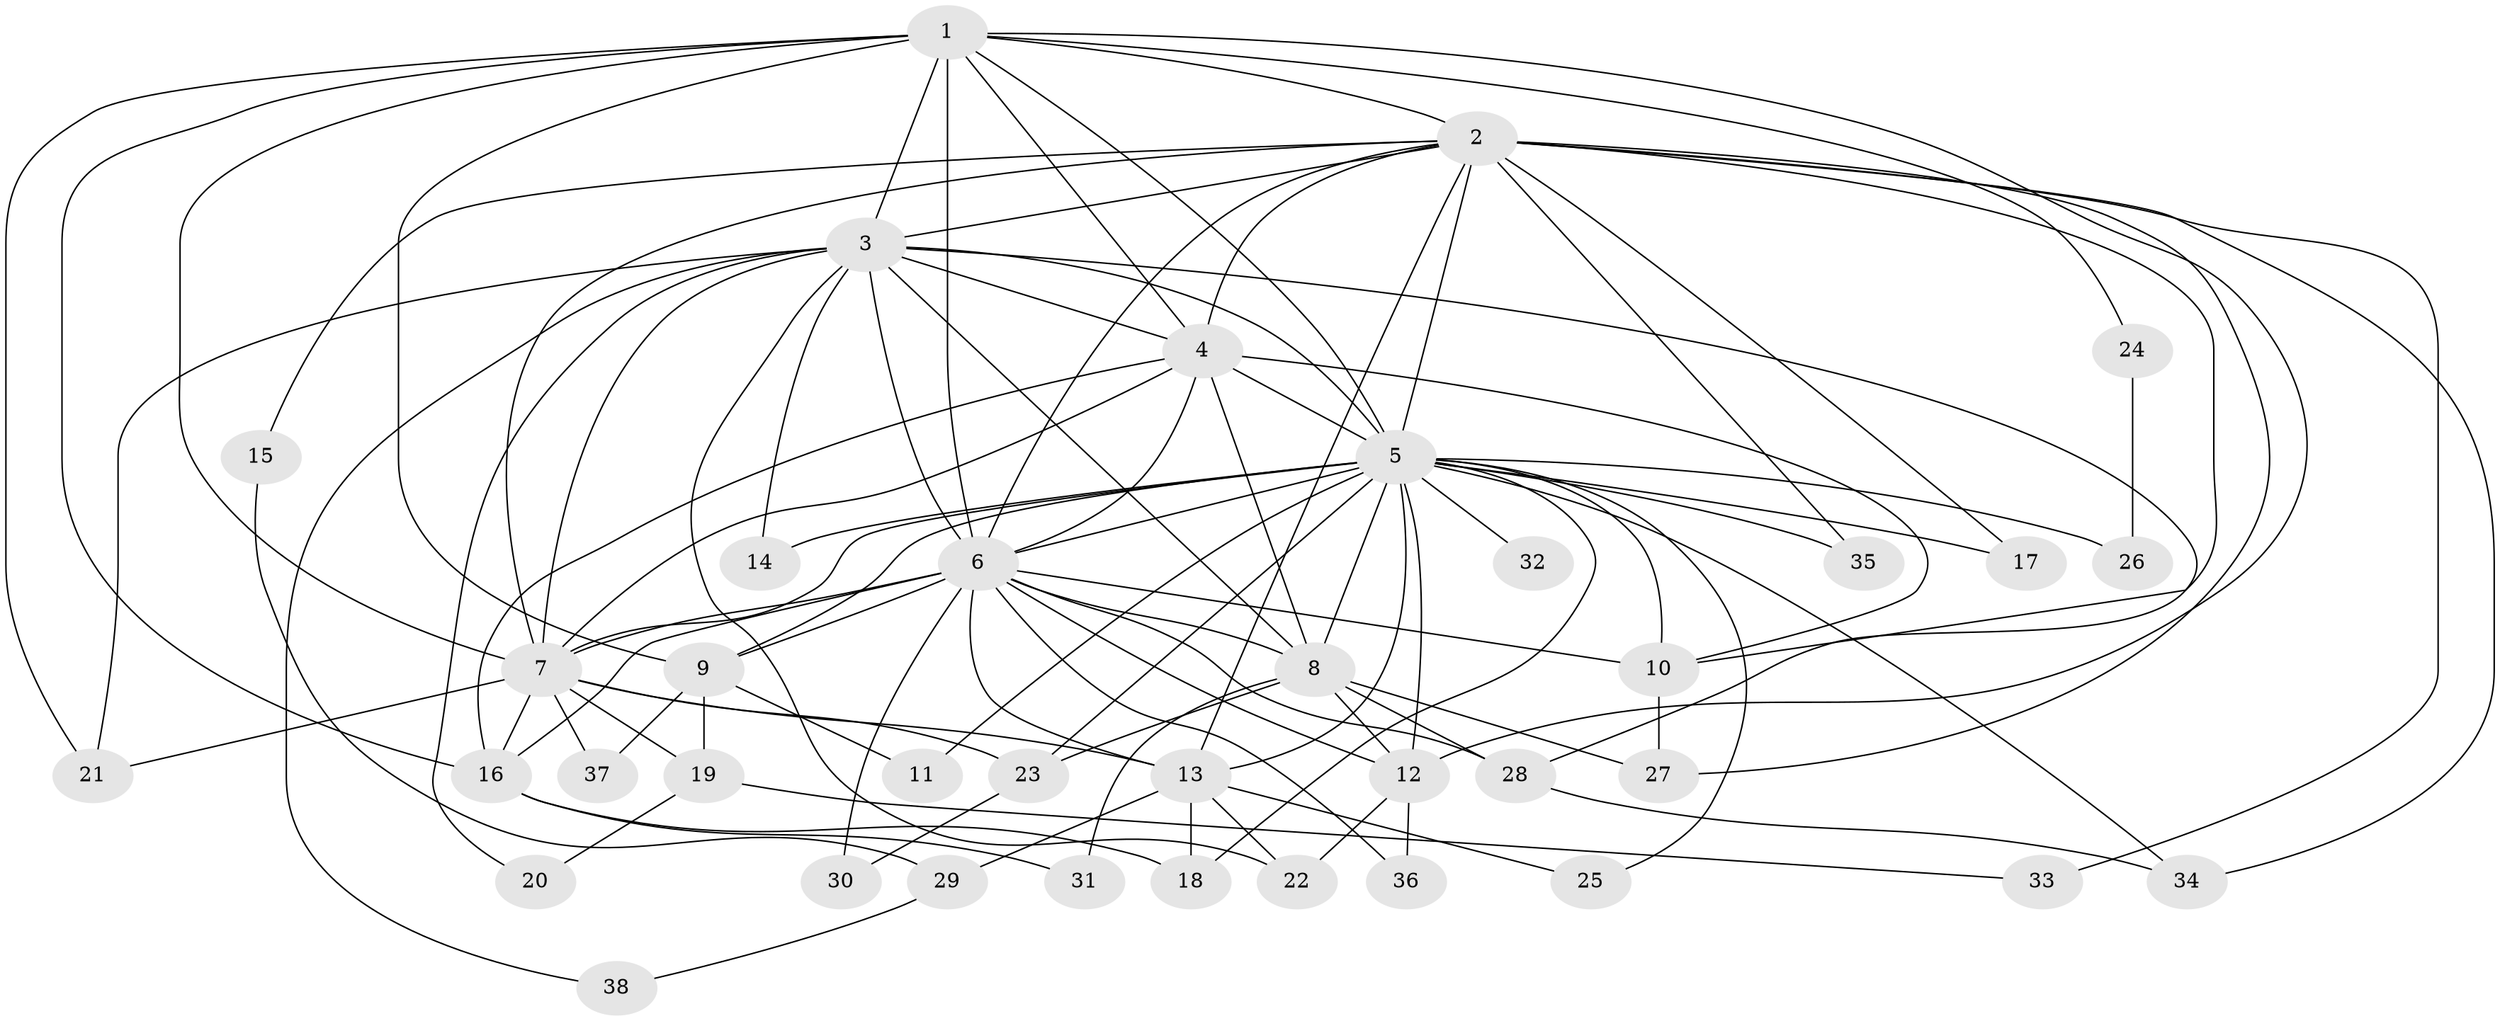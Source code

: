 // original degree distribution, {16: 0.02631578947368421, 17: 0.013157894736842105, 18: 0.013157894736842105, 23: 0.013157894736842105, 14: 0.013157894736842105, 27: 0.013157894736842105, 20: 0.013157894736842105, 13: 0.013157894736842105, 19: 0.013157894736842105, 5: 0.02631578947368421, 4: 0.09210526315789473, 2: 0.5526315789473685, 7: 0.013157894736842105, 3: 0.18421052631578946}
// Generated by graph-tools (version 1.1) at 2025/35/03/09/25 02:35:09]
// undirected, 38 vertices, 98 edges
graph export_dot {
graph [start="1"]
  node [color=gray90,style=filled];
  1;
  2;
  3;
  4;
  5;
  6;
  7;
  8;
  9;
  10;
  11;
  12;
  13;
  14;
  15;
  16;
  17;
  18;
  19;
  20;
  21;
  22;
  23;
  24;
  25;
  26;
  27;
  28;
  29;
  30;
  31;
  32;
  33;
  34;
  35;
  36;
  37;
  38;
  1 -- 2 [weight=4.0];
  1 -- 3 [weight=3.0];
  1 -- 4 [weight=2.0];
  1 -- 5 [weight=3.0];
  1 -- 6 [weight=4.0];
  1 -- 7 [weight=2.0];
  1 -- 9 [weight=3.0];
  1 -- 12 [weight=1.0];
  1 -- 16 [weight=1.0];
  1 -- 21 [weight=1.0];
  1 -- 24 [weight=1.0];
  2 -- 3 [weight=2.0];
  2 -- 4 [weight=2.0];
  2 -- 5 [weight=2.0];
  2 -- 6 [weight=4.0];
  2 -- 7 [weight=2.0];
  2 -- 10 [weight=1.0];
  2 -- 13 [weight=1.0];
  2 -- 15 [weight=1.0];
  2 -- 17 [weight=1.0];
  2 -- 27 [weight=1.0];
  2 -- 33 [weight=1.0];
  2 -- 34 [weight=2.0];
  2 -- 35 [weight=1.0];
  3 -- 4 [weight=1.0];
  3 -- 5 [weight=1.0];
  3 -- 6 [weight=2.0];
  3 -- 7 [weight=1.0];
  3 -- 8 [weight=2.0];
  3 -- 14 [weight=1.0];
  3 -- 20 [weight=1.0];
  3 -- 21 [weight=1.0];
  3 -- 22 [weight=1.0];
  3 -- 28 [weight=1.0];
  3 -- 38 [weight=1.0];
  4 -- 5 [weight=1.0];
  4 -- 6 [weight=3.0];
  4 -- 7 [weight=1.0];
  4 -- 8 [weight=11.0];
  4 -- 10 [weight=1.0];
  4 -- 16 [weight=1.0];
  5 -- 6 [weight=2.0];
  5 -- 7 [weight=1.0];
  5 -- 8 [weight=1.0];
  5 -- 9 [weight=1.0];
  5 -- 10 [weight=1.0];
  5 -- 11 [weight=1.0];
  5 -- 12 [weight=2.0];
  5 -- 13 [weight=1.0];
  5 -- 14 [weight=1.0];
  5 -- 17 [weight=1.0];
  5 -- 18 [weight=1.0];
  5 -- 23 [weight=1.0];
  5 -- 25 [weight=1.0];
  5 -- 26 [weight=1.0];
  5 -- 32 [weight=1.0];
  5 -- 34 [weight=1.0];
  5 -- 35 [weight=1.0];
  6 -- 7 [weight=3.0];
  6 -- 8 [weight=4.0];
  6 -- 9 [weight=2.0];
  6 -- 10 [weight=1.0];
  6 -- 12 [weight=5.0];
  6 -- 13 [weight=1.0];
  6 -- 16 [weight=1.0];
  6 -- 28 [weight=1.0];
  6 -- 30 [weight=1.0];
  6 -- 36 [weight=1.0];
  7 -- 13 [weight=1.0];
  7 -- 16 [weight=1.0];
  7 -- 19 [weight=1.0];
  7 -- 21 [weight=1.0];
  7 -- 23 [weight=1.0];
  7 -- 37 [weight=1.0];
  8 -- 12 [weight=1.0];
  8 -- 23 [weight=1.0];
  8 -- 27 [weight=1.0];
  8 -- 28 [weight=2.0];
  8 -- 31 [weight=2.0];
  9 -- 11 [weight=1.0];
  9 -- 19 [weight=1.0];
  9 -- 37 [weight=1.0];
  10 -- 27 [weight=1.0];
  12 -- 22 [weight=1.0];
  12 -- 36 [weight=1.0];
  13 -- 18 [weight=1.0];
  13 -- 22 [weight=1.0];
  13 -- 25 [weight=1.0];
  13 -- 29 [weight=1.0];
  15 -- 29 [weight=1.0];
  16 -- 18 [weight=1.0];
  16 -- 31 [weight=1.0];
  19 -- 20 [weight=1.0];
  19 -- 33 [weight=1.0];
  23 -- 30 [weight=1.0];
  24 -- 26 [weight=1.0];
  28 -- 34 [weight=1.0];
  29 -- 38 [weight=1.0];
}
